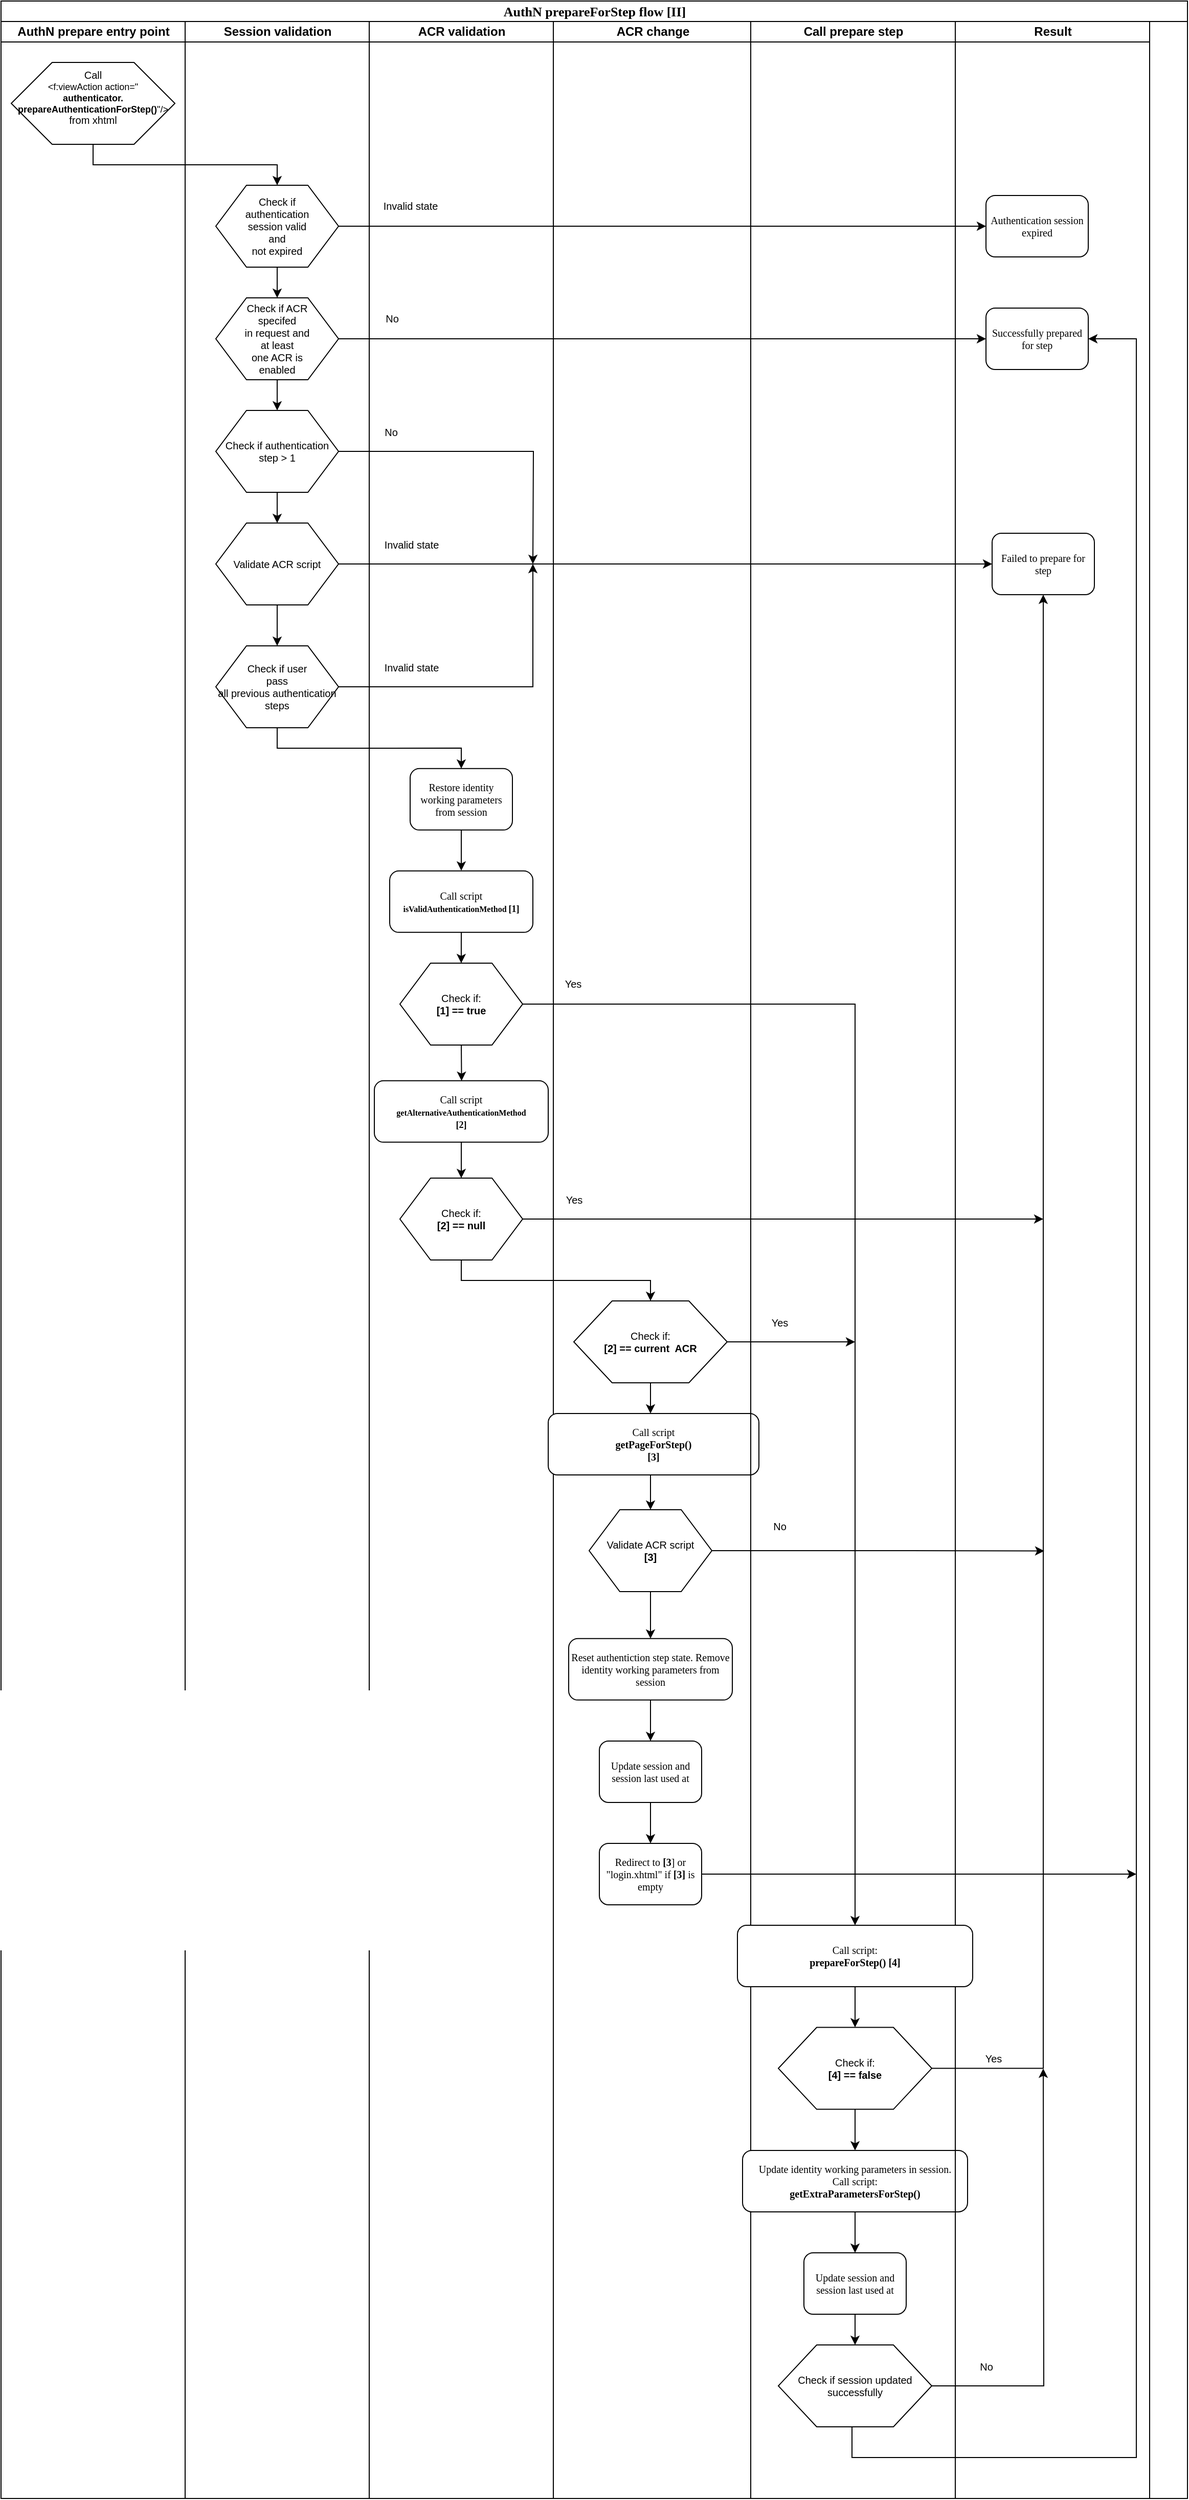 <mxfile version="12.1.3" type="device" pages="1"><diagram name="Page-1" id="74e2e168-ea6b-b213-b513-2b3c1d86103e"><mxGraphModel dx="1894" dy="1021" grid="1" gridSize="10" guides="1" tooltips="1" connect="1" arrows="1" fold="1" page="1" pageScale="1" pageWidth="1169" pageHeight="827" background="#ffffff" math="0" shadow="0"><root><mxCell id="0"/><mxCell id="1" parent="0"/><mxCell id="77e6c97f196da883-1" value="&lt;font style=&quot;font-size: 13px&quot;&gt;AuthN prepareForStep flow [I&lt;/font&gt;&lt;font style=&quot;font-size: 13px&quot;&gt;&lt;font style=&quot;font-size: 13px&quot;&gt;I&lt;/font&gt;]&lt;/font&gt;" style="swimlane;html=1;childLayout=stackLayout;startSize=20;rounded=0;shadow=0;labelBackgroundColor=none;strokeColor=#000000;strokeWidth=1;fillColor=#ffffff;fontFamily=Verdana;fontSize=8;fontColor=#000000;align=center;" parent="1" vertex="1"><mxGeometry x="70" y="40" width="1160" height="2440" as="geometry"/></mxCell><mxCell id="77e6c97f196da883-3" value="AuthN prepare entry point" style="swimlane;html=1;startSize=20;" parent="77e6c97f196da883-1" vertex="1"><mxGeometry y="20" width="180" height="2420" as="geometry"/></mxCell><mxCell id="zwd8BJv7QYBJ5G_JEfMP-125" value="&lt;div style=&quot;font-size: 9px&quot;&gt;&lt;br style=&quot;font-size: 9px&quot;&gt;&lt;/div&gt;&lt;div style=&quot;font-size: 10px&quot;&gt;&lt;font style=&quot;font-size: 10px&quot;&gt;Call&lt;br&gt;&lt;/font&gt;&lt;/div&gt;&lt;div&gt;&lt;font style=&quot;font-size: 9px&quot;&gt;&amp;lt;f:viewAction action=&quot;&lt;/font&gt;&lt;font style=&quot;font-size: 9px&quot;&gt;&lt;br style=&quot;font-size: 9px&quot;&gt;&lt;/font&gt;&lt;/div&gt;&lt;div style=&quot;font-size: 9px&quot;&gt;&lt;font style=&quot;font-size: 9px&quot;&gt;&lt;b style=&quot;font-size: 9px&quot;&gt;authenticator.&lt;/b&gt;&lt;/font&gt;&lt;/div&gt;&lt;div style=&quot;font-size: 9px&quot;&gt;&lt;b style=&quot;font-size: 9px&quot;&gt;prepareAuthenticationForStep()&lt;/b&gt;&lt;span style=&quot;font-size: 9px&quot;&gt;&quot;/&amp;gt;&lt;/span&gt;&lt;b style=&quot;font-size: 9px&quot;&gt;&lt;br&gt;&lt;/b&gt;&lt;/div&gt;&lt;div style=&quot;font-size: 9px&quot;&gt;&lt;font size=&quot;1&quot;&gt;&lt;span&gt;from xhtml&lt;/span&gt;&lt;/font&gt;&lt;/div&gt;&lt;div style=&quot;font-size: 9px&quot;&gt;&lt;b style=&quot;font-size: 9px&quot;&gt;&lt;br style=&quot;font-size: 9px&quot;&gt;&lt;/b&gt;&lt;/div&gt;&lt;div style=&quot;font-size: 9px&quot;&gt;&lt;br style=&quot;font-size: 9px&quot;&gt;&lt;/div&gt;" style="shape=hexagon;perimeter=hexagonPerimeter2;whiteSpace=wrap;html=1;fontSize=9;" parent="77e6c97f196da883-3" vertex="1"><mxGeometry x="10" y="40" width="160" height="80" as="geometry"/></mxCell><mxCell id="77e6c97f196da883-4" value="Session validation" style="swimlane;html=1;startSize=20;fontSize=12;" parent="77e6c97f196da883-1" vertex="1"><mxGeometry x="180" y="20" width="180" height="2420" as="geometry"/></mxCell><mxCell id="zwd8BJv7QYBJ5G_JEfMP-25" value="&lt;div&gt;Check if&lt;/div&gt;&lt;div&gt;authentication&lt;/div&gt;&lt;div&gt;session valid&lt;/div&gt;&lt;div&gt;and&lt;/div&gt;&lt;div&gt;not expired&lt;br&gt;&lt;/div&gt;" style="shape=hexagon;perimeter=hexagonPerimeter2;whiteSpace=wrap;html=1;fontSize=10;" parent="77e6c97f196da883-4" vertex="1"><mxGeometry x="30" y="160" width="120" height="80" as="geometry"/></mxCell><mxCell id="zwd8BJv7QYBJ5G_JEfMP-28" value="&lt;div&gt;Check if user&lt;/div&gt;&lt;div&gt;pass&lt;/div&gt;&lt;div&gt;all previous authentication&lt;/div&gt;&lt;div&gt;steps&lt;br&gt;&lt;/div&gt;" style="shape=hexagon;perimeter=hexagonPerimeter2;whiteSpace=wrap;html=1;fontSize=10;" parent="77e6c97f196da883-4" vertex="1"><mxGeometry x="30" y="610" width="120" height="80" as="geometry"/></mxCell><mxCell id="FRQtTOnbaefoyQom3xY9-1" style="edgeStyle=orthogonalEdgeStyle;rounded=0;orthogonalLoop=1;jettySize=auto;html=1;exitX=0.5;exitY=1;exitDx=0;exitDy=0;fontSize=10;" edge="1" parent="77e6c97f196da883-4" source="zwd8BJv7QYBJ5G_JEfMP-25"><mxGeometry relative="1" as="geometry"><mxPoint x="340.286" y="300.143" as="sourcePoint"/><mxPoint x="90" y="270" as="targetPoint"/></mxGeometry></mxCell><mxCell id="FRQtTOnbaefoyQom3xY9-2" style="edgeStyle=orthogonalEdgeStyle;rounded=0;orthogonalLoop=1;jettySize=auto;html=1;exitX=0.5;exitY=1;exitDx=0;exitDy=0;entryX=0.5;entryY=0;entryDx=0;entryDy=0;fontSize=9;" edge="1" parent="77e6c97f196da883-4" source="zwd8BJv7QYBJ5G_JEfMP-3" target="FRQtTOnbaefoyQom3xY9-3"><mxGeometry relative="1" as="geometry"/></mxCell><mxCell id="zwd8BJv7QYBJ5G_JEfMP-3" value="&lt;div style=&quot;font-size: 10px&quot;&gt;&lt;font style=&quot;font-size: 10px&quot;&gt;Check if ACR&lt;/font&gt;&lt;/div&gt;&lt;div style=&quot;font-size: 10px&quot;&gt;&lt;font style=&quot;font-size: 10px&quot;&gt;specifed&lt;/font&gt;&lt;/div&gt;&lt;div style=&quot;font-size: 10px&quot;&gt;&lt;font style=&quot;font-size: 10px&quot;&gt;in request and&lt;/font&gt;&lt;/div&gt;&lt;div style=&quot;font-size: 10px&quot;&gt;&lt;font style=&quot;font-size: 10px&quot;&gt;at least&lt;/font&gt;&lt;div&gt;one ACR is&lt;br&gt;&lt;/div&gt;enabled&lt;/div&gt;" style="shape=hexagon;perimeter=hexagonPerimeter2;whiteSpace=wrap;html=1;fontSize=10;" parent="77e6c97f196da883-4" vertex="1"><mxGeometry x="30" y="270" width="120" height="80" as="geometry"/></mxCell><mxCell id="zwd8BJv7QYBJ5G_JEfMP-34" value="Validate ACR script" style="shape=hexagon;perimeter=hexagonPerimeter2;whiteSpace=wrap;html=1;fontSize=10;" parent="77e6c97f196da883-4" vertex="1"><mxGeometry x="30" y="490" width="120" height="80" as="geometry"/></mxCell><mxCell id="zwd8BJv7QYBJ5G_JEfMP-29" style="edgeStyle=orthogonalEdgeStyle;rounded=0;orthogonalLoop=1;jettySize=auto;html=1;exitX=0.5;exitY=1;exitDx=0;exitDy=0;entryX=0.5;entryY=0;entryDx=0;entryDy=0;fontSize=10;" parent="77e6c97f196da883-4" source="zwd8BJv7QYBJ5G_JEfMP-34" target="zwd8BJv7QYBJ5G_JEfMP-28" edge="1"><mxGeometry relative="1" as="geometry"/></mxCell><mxCell id="FRQtTOnbaefoyQom3xY9-10" style="edgeStyle=orthogonalEdgeStyle;rounded=0;orthogonalLoop=1;jettySize=auto;html=1;exitX=0.5;exitY=1;exitDx=0;exitDy=0;entryX=0.5;entryY=0;entryDx=0;entryDy=0;fontSize=9;" edge="1" parent="77e6c97f196da883-4" source="FRQtTOnbaefoyQom3xY9-3" target="zwd8BJv7QYBJ5G_JEfMP-34"><mxGeometry relative="1" as="geometry"/></mxCell><mxCell id="FRQtTOnbaefoyQom3xY9-3" value="Check if authentication step &amp;gt; 1" style="shape=hexagon;perimeter=hexagonPerimeter2;whiteSpace=wrap;html=1;fontSize=10;" vertex="1" parent="77e6c97f196da883-4"><mxGeometry x="30" y="380" width="120" height="80" as="geometry"/></mxCell><mxCell id="77e6c97f196da883-5" value="ACR validation" style="swimlane;html=1;startSize=20;" parent="77e6c97f196da883-1" vertex="1"><mxGeometry x="360" y="20" width="180" height="2420" as="geometry"/></mxCell><mxCell id="zwd8BJv7QYBJ5G_JEfMP-49" style="edgeStyle=orthogonalEdgeStyle;rounded=0;orthogonalLoop=1;jettySize=auto;html=1;exitX=0.5;exitY=1;exitDx=0;exitDy=0;entryX=0.5;entryY=0;entryDx=0;entryDy=0;fontSize=12;" parent="77e6c97f196da883-5" source="zwd8BJv7QYBJ5G_JEfMP-45" edge="1"><mxGeometry relative="1" as="geometry"><mxPoint x="90" y="829.588" as="targetPoint"/></mxGeometry></mxCell><mxCell id="zwd8BJv7QYBJ5G_JEfMP-45" value="Restore identity working parameters from session" style="rounded=1;whiteSpace=wrap;html=1;shadow=0;labelBackgroundColor=none;strokeColor=#000000;strokeWidth=1;fillColor=#ffffff;fontFamily=Verdana;fontSize=10;fontColor=#000000;align=center;" parent="77e6c97f196da883-5" vertex="1"><mxGeometry x="40" y="729.929" width="100" height="60" as="geometry"/></mxCell><mxCell id="zwd8BJv7QYBJ5G_JEfMP-53" style="edgeStyle=orthogonalEdgeStyle;rounded=0;orthogonalLoop=1;jettySize=auto;html=1;exitX=0.5;exitY=1;exitDx=0;exitDy=0;entryX=0.5;entryY=0;entryDx=0;entryDy=0;fontSize=12;" parent="77e6c97f196da883-5" source="zwd8BJv7QYBJ5G_JEfMP-51" edge="1"><mxGeometry relative="1" as="geometry"><mxPoint x="89.952" y="920" as="targetPoint"/></mxGeometry></mxCell><mxCell id="zwd8BJv7QYBJ5G_JEfMP-51" value="Call script &lt;b style=&quot;font-size: 9px&quot;&gt;&lt;font style=&quot;font-size: 8px&quot;&gt;isValidAuthenticationMethod &lt;/font&gt;[1]&lt;br&gt;&lt;/b&gt;" style="rounded=1;whiteSpace=wrap;html=1;shadow=0;labelBackgroundColor=none;strokeColor=#000000;strokeWidth=1;fillColor=#ffffff;fontFamily=Verdana;fontSize=10;fontColor=#000000;align=center;" parent="77e6c97f196da883-5" vertex="1"><mxGeometry x="20" y="829.929" width="140" height="60" as="geometry"/></mxCell><mxCell id="zwd8BJv7QYBJ5G_JEfMP-60" style="edgeStyle=orthogonalEdgeStyle;rounded=0;orthogonalLoop=1;jettySize=auto;html=1;exitX=0.5;exitY=1;exitDx=0;exitDy=0;entryX=0.5;entryY=0;entryDx=0;entryDy=0;fontSize=12;" parent="77e6c97f196da883-5" source="zwd8BJv7QYBJ5G_JEfMP-55" edge="1"><mxGeometry relative="1" as="geometry"><mxPoint x="90.286" y="1035" as="targetPoint"/></mxGeometry></mxCell><mxCell id="zwd8BJv7QYBJ5G_JEfMP-55" value="&lt;div&gt;Check if:&lt;/div&gt;&lt;div&gt;&lt;b&gt;[1] == true&lt;/b&gt;&lt;/div&gt;" style="shape=hexagon;perimeter=hexagonPerimeter2;whiteSpace=wrap;html=1;fontSize=10;" parent="77e6c97f196da883-5" vertex="1"><mxGeometry x="30" y="920" width="120" height="80" as="geometry"/></mxCell><mxCell id="zwd8BJv7QYBJ5G_JEfMP-59" value="&lt;div&gt;Check if:&lt;/div&gt;&lt;b&gt;[2] == null&lt;br&gt;&lt;/b&gt;" style="shape=hexagon;perimeter=hexagonPerimeter2;whiteSpace=wrap;html=1;fontSize=10;" parent="77e6c97f196da883-5" vertex="1"><mxGeometry x="30" y="1130" width="120" height="80" as="geometry"/></mxCell><mxCell id="FRQtTOnbaefoyQom3xY9-13" style="edgeStyle=orthogonalEdgeStyle;rounded=0;orthogonalLoop=1;jettySize=auto;html=1;exitX=0.5;exitY=1;exitDx=0;exitDy=0;entryX=0.5;entryY=0;entryDx=0;entryDy=0;fontSize=9;" edge="1" parent="77e6c97f196da883-5" source="FRQtTOnbaefoyQom3xY9-12" target="zwd8BJv7QYBJ5G_JEfMP-59"><mxGeometry relative="1" as="geometry"/></mxCell><mxCell id="FRQtTOnbaefoyQom3xY9-12" value="&lt;div&gt;Call script &lt;b style=&quot;font-size: 9px&quot;&gt;&lt;font style=&quot;font-size: 8px&quot;&gt;getAlternativeAuthenticationMethod&lt;/font&gt;&lt;/b&gt;&lt;/div&gt;&lt;div&gt;&lt;b style=&quot;font-size: 9px&quot;&gt;[2]&lt;/b&gt;&lt;/div&gt;" style="rounded=1;whiteSpace=wrap;html=1;shadow=0;labelBackgroundColor=none;strokeColor=#000000;strokeWidth=1;fillColor=#ffffff;fontFamily=Verdana;fontSize=10;fontColor=#000000;align=center;" vertex="1" parent="77e6c97f196da883-5"><mxGeometry x="5" y="1034.929" width="170" height="60" as="geometry"/></mxCell><mxCell id="77e6c97f196da883-6" value="ACR change" style="swimlane;html=1;startSize=20;" parent="77e6c97f196da883-1" vertex="1"><mxGeometry x="540" y="20" width="193" height="2420" as="geometry"/></mxCell><mxCell id="FRQtTOnbaefoyQom3xY9-32" style="edgeStyle=orthogonalEdgeStyle;rounded=0;orthogonalLoop=1;jettySize=auto;html=1;exitX=0.5;exitY=1;exitDx=0;exitDy=0;entryX=0.5;entryY=0;entryDx=0;entryDy=0;fontSize=10;" edge="1" parent="77e6c97f196da883-6"><mxGeometry relative="1" as="geometry"><mxPoint x="92" y="1330" as="sourcePoint"/><mxPoint x="95" y="1360" as="targetPoint"/></mxGeometry></mxCell><mxCell id="zwd8BJv7QYBJ5G_JEfMP-66" value="&lt;div&gt;Check if:&lt;/div&gt;&lt;b&gt;[2] == current&amp;nbsp; ACR&lt;/b&gt;" style="shape=hexagon;perimeter=hexagonPerimeter2;whiteSpace=wrap;html=1;fontSize=10;" parent="77e6c97f196da883-6" vertex="1"><mxGeometry x="20" y="1250" width="150" height="80" as="geometry"/></mxCell><mxCell id="FRQtTOnbaefoyQom3xY9-33" style="edgeStyle=orthogonalEdgeStyle;rounded=0;orthogonalLoop=1;jettySize=auto;html=1;exitX=0.5;exitY=1;exitDx=0;exitDy=0;entryX=0.5;entryY=0;entryDx=0;entryDy=0;fontSize=10;" edge="1" parent="77e6c97f196da883-6" source="zwd8BJv7QYBJ5G_JEfMP-98" target="FRQtTOnbaefoyQom3xY9-29"><mxGeometry relative="1" as="geometry"/></mxCell><mxCell id="zwd8BJv7QYBJ5G_JEfMP-98" value="&lt;div&gt;Call script&lt;/div&gt;&lt;div&gt;&lt;b&gt;&lt;font style=&quot;font-size: 10px&quot;&gt;getPageForStep()&lt;/font&gt;&lt;/b&gt;&lt;/div&gt;&lt;div&gt;&lt;b&gt;&lt;font style=&quot;font-size: 10px&quot;&gt;[3]&lt;/font&gt;&lt;/b&gt;&lt;br&gt;&lt;/div&gt;" style="rounded=1;whiteSpace=wrap;html=1;shadow=0;labelBackgroundColor=none;strokeColor=#000000;strokeWidth=1;fillColor=#ffffff;fontFamily=Verdana;fontSize=10;fontColor=#000000;align=center;" parent="77e6c97f196da883-6" vertex="1"><mxGeometry x="-5" y="1360" width="206" height="60" as="geometry"/></mxCell><mxCell id="FRQtTOnbaefoyQom3xY9-35" style="edgeStyle=orthogonalEdgeStyle;rounded=0;orthogonalLoop=1;jettySize=auto;html=1;exitX=0.5;exitY=1;exitDx=0;exitDy=0;fontSize=10;" edge="1" parent="77e6c97f196da883-6" source="FRQtTOnbaefoyQom3xY9-29" target="FRQtTOnbaefoyQom3xY9-34"><mxGeometry relative="1" as="geometry"/></mxCell><mxCell id="FRQtTOnbaefoyQom3xY9-29" value="&lt;div&gt;Validate ACR script&lt;/div&gt;&lt;div&gt;&lt;b&gt;[3]&lt;/b&gt;&lt;br&gt;&lt;/div&gt;" style="shape=hexagon;perimeter=hexagonPerimeter2;whiteSpace=wrap;html=1;fontSize=10;" vertex="1" parent="77e6c97f196da883-6"><mxGeometry x="35" y="1454" width="120" height="80" as="geometry"/></mxCell><mxCell id="FRQtTOnbaefoyQom3xY9-38" style="edgeStyle=orthogonalEdgeStyle;rounded=0;orthogonalLoop=1;jettySize=auto;html=1;exitX=0.5;exitY=1;exitDx=0;exitDy=0;entryX=0.5;entryY=0;entryDx=0;entryDy=0;fontSize=10;" edge="1" parent="77e6c97f196da883-6" source="FRQtTOnbaefoyQom3xY9-34" target="FRQtTOnbaefoyQom3xY9-36"><mxGeometry relative="1" as="geometry"/></mxCell><mxCell id="FRQtTOnbaefoyQom3xY9-34" value="Reset authentiction step state. Remove identity working parameters from session" style="rounded=1;whiteSpace=wrap;html=1;shadow=0;labelBackgroundColor=none;strokeColor=#000000;strokeWidth=1;fillColor=#ffffff;fontFamily=Verdana;fontSize=10;fontColor=#000000;align=center;" vertex="1" parent="77e6c97f196da883-6"><mxGeometry x="15" y="1579.929" width="160" height="60" as="geometry"/></mxCell><mxCell id="FRQtTOnbaefoyQom3xY9-50" style="edgeStyle=orthogonalEdgeStyle;rounded=0;orthogonalLoop=1;jettySize=auto;html=1;exitX=0.5;exitY=1;exitDx=0;exitDy=0;fontSize=10;" edge="1" parent="77e6c97f196da883-6" source="FRQtTOnbaefoyQom3xY9-36" target="FRQtTOnbaefoyQom3xY9-49"><mxGeometry relative="1" as="geometry"/></mxCell><mxCell id="FRQtTOnbaefoyQom3xY9-36" value="Update session and session last used at" style="rounded=1;whiteSpace=wrap;html=1;shadow=0;labelBackgroundColor=none;strokeColor=#000000;strokeWidth=1;fillColor=#ffffff;fontFamily=Verdana;fontSize=10;fontColor=#000000;align=center;" vertex="1" parent="77e6c97f196da883-6"><mxGeometry x="45" y="1680" width="100" height="60" as="geometry"/></mxCell><mxCell id="FRQtTOnbaefoyQom3xY9-49" value="Redirect to &lt;b&gt;[3&lt;/b&gt;] or &quot;login.xhtml&quot; if &lt;b&gt;[3]&lt;/b&gt; is empty" style="rounded=1;whiteSpace=wrap;html=1;shadow=0;labelBackgroundColor=none;strokeColor=#000000;strokeWidth=1;fillColor=#ffffff;fontFamily=Verdana;fontSize=10;fontColor=#000000;align=center;" vertex="1" parent="77e6c97f196da883-6"><mxGeometry x="45" y="1780" width="100" height="60" as="geometry"/></mxCell><mxCell id="zwd8BJv7QYBJ5G_JEfMP-32" style="edgeStyle=orthogonalEdgeStyle;rounded=0;orthogonalLoop=1;jettySize=auto;html=1;exitX=1;exitY=0.5;exitDx=0;exitDy=0;fontSize=10;" parent="77e6c97f196da883-1" source="zwd8BJv7QYBJ5G_JEfMP-28" edge="1"><mxGeometry relative="1" as="geometry"><mxPoint x="520" y="550" as="targetPoint"/><Array as="points"><mxPoint x="520" y="670"/></Array></mxGeometry></mxCell><mxCell id="zwd8BJv7QYBJ5G_JEfMP-33" value="Invalid state" style="text;html=1;resizable=0;points=[];align=center;verticalAlign=middle;labelBackgroundColor=#ffffff;fontSize=10;" parent="zwd8BJv7QYBJ5G_JEfMP-32" vertex="1" connectable="0"><mxGeometry x="-0.695" y="2" relative="1" as="geometry"><mxPoint x="23" y="-17.5" as="offset"/></mxGeometry></mxCell><mxCell id="zwd8BJv7QYBJ5G_JEfMP-44" value="No" style="text;html=1;resizable=0;points=[];align=center;verticalAlign=middle;labelBackgroundColor=#ffffff;fontSize=10;" parent="zwd8BJv7QYBJ5G_JEfMP-32" vertex="1" connectable="0"><mxGeometry x="-0.695" y="2" relative="1" as="geometry"><mxPoint x="3" y="-247.5" as="offset"/></mxGeometry></mxCell><mxCell id="FRQtTOnbaefoyQom3xY9-53" value="Invalid state" style="text;html=1;resizable=0;points=[];align=center;verticalAlign=middle;labelBackgroundColor=#ffffff;fontSize=10;" vertex="1" connectable="0" parent="zwd8BJv7QYBJ5G_JEfMP-32"><mxGeometry x="-0.695" y="2" relative="1" as="geometry"><mxPoint x="23" y="-137.5" as="offset"/></mxGeometry></mxCell><mxCell id="zwd8BJv7QYBJ5G_JEfMP-26" style="edgeStyle=orthogonalEdgeStyle;rounded=0;orthogonalLoop=1;jettySize=auto;html=1;fontSize=10;entryX=0;entryY=0.5;entryDx=0;entryDy=0;exitX=1;exitY=0.5;exitDx=0;exitDy=0;" parent="77e6c97f196da883-1" source="zwd8BJv7QYBJ5G_JEfMP-25" target="zwd8BJv7QYBJ5G_JEfMP-86" edge="1"><mxGeometry relative="1" as="geometry"><mxPoint x="910" y="418.833" as="targetPoint"/><Array as="points"/><mxPoint x="430" y="290" as="sourcePoint"/></mxGeometry></mxCell><mxCell id="zwd8BJv7QYBJ5G_JEfMP-27" value="Invalid state" style="text;html=1;resizable=0;points=[];align=center;verticalAlign=middle;labelBackgroundColor=#ffffff;fontSize=10;" parent="zwd8BJv7QYBJ5G_JEfMP-26" vertex="1" connectable="0"><mxGeometry x="-0.643" y="-1" relative="1" as="geometry"><mxPoint x="-43" y="-21" as="offset"/></mxGeometry></mxCell><mxCell id="zwd8BJv7QYBJ5G_JEfMP-46" style="edgeStyle=orthogonalEdgeStyle;rounded=0;orthogonalLoop=1;jettySize=auto;html=1;exitX=0.5;exitY=1;exitDx=0;exitDy=0;entryX=0.5;entryY=0;entryDx=0;entryDy=0;fontSize=12;" parent="77e6c97f196da883-1" source="zwd8BJv7QYBJ5G_JEfMP-28" target="zwd8BJv7QYBJ5G_JEfMP-45" edge="1"><mxGeometry relative="1" as="geometry"/></mxCell><mxCell id="zwd8BJv7QYBJ5G_JEfMP-13" value="No" style="edgeStyle=orthogonalEdgeStyle;rounded=0;orthogonalLoop=1;jettySize=auto;html=1;fontSize=10;exitX=1;exitY=0.5;exitDx=0;exitDy=0;entryX=0;entryY=0.5;entryDx=0;entryDy=0;" parent="77e6c97f196da883-1" edge="1" target="zwd8BJv7QYBJ5G_JEfMP-88" source="zwd8BJv7QYBJ5G_JEfMP-3"><mxGeometry x="-0.836" y="20" relative="1" as="geometry"><mxPoint x="490" y="280" as="sourcePoint"/><mxPoint x="940" y="330" as="targetPoint"/><mxPoint as="offset"/></mxGeometry></mxCell><mxCell id="zwd8BJv7QYBJ5G_JEfMP-127" style="edgeStyle=orthogonalEdgeStyle;rounded=0;orthogonalLoop=1;jettySize=auto;html=1;exitX=0.5;exitY=1;exitDx=0;exitDy=0;fontSize=12;entryX=0.5;entryY=0;entryDx=0;entryDy=0;" parent="77e6c97f196da883-1" source="zwd8BJv7QYBJ5G_JEfMP-125" target="zwd8BJv7QYBJ5G_JEfMP-25" edge="1"><mxGeometry relative="1" as="geometry"><mxPoint x="250" y="150" as="targetPoint"/></mxGeometry></mxCell><mxCell id="FRQtTOnbaefoyQom3xY9-9" style="edgeStyle=orthogonalEdgeStyle;rounded=0;orthogonalLoop=1;jettySize=auto;html=1;exitX=1;exitY=0.5;exitDx=0;exitDy=0;fontSize=9;" edge="1" parent="77e6c97f196da883-1" source="FRQtTOnbaefoyQom3xY9-3"><mxGeometry relative="1" as="geometry"><mxPoint x="520" y="550" as="targetPoint"/></mxGeometry></mxCell><mxCell id="FRQtTOnbaefoyQom3xY9-11" style="edgeStyle=orthogonalEdgeStyle;rounded=0;orthogonalLoop=1;jettySize=auto;html=1;exitX=1;exitY=0.5;exitDx=0;exitDy=0;fontSize=9;entryX=0;entryY=0.5;entryDx=0;entryDy=0;" edge="1" parent="77e6c97f196da883-1" source="zwd8BJv7QYBJ5G_JEfMP-34" target="zwd8BJv7QYBJ5G_JEfMP-87"><mxGeometry relative="1" as="geometry"><mxPoint x="730" y="520" as="targetPoint"/></mxGeometry></mxCell><mxCell id="77e6c97f196da883-7" value="Call prepare step" style="swimlane;html=1;startSize=20;" parent="77e6c97f196da883-1" vertex="1"><mxGeometry x="733" y="20" width="200" height="2420" as="geometry"/></mxCell><mxCell id="FRQtTOnbaefoyQom3xY9-43" style="edgeStyle=orthogonalEdgeStyle;rounded=0;orthogonalLoop=1;jettySize=auto;html=1;exitX=0.5;exitY=1;exitDx=0;exitDy=0;entryX=0.5;entryY=0;entryDx=0;entryDy=0;fontSize=10;" edge="1" parent="77e6c97f196da883-7" source="zwd8BJv7QYBJ5G_JEfMP-103" target="FRQtTOnbaefoyQom3xY9-42"><mxGeometry relative="1" as="geometry"/></mxCell><mxCell id="zwd8BJv7QYBJ5G_JEfMP-103" value="&lt;div&gt;Update identity working parameters in session.&lt;/div&gt;&lt;div&gt;Call script:&lt;/div&gt;&lt;div&gt;&lt;b&gt;getExtraParametersForStep()&lt;/b&gt;&lt;br&gt;&lt;/div&gt;" style="rounded=1;whiteSpace=wrap;html=1;shadow=0;labelBackgroundColor=none;strokeColor=#000000;strokeWidth=1;fillColor=#ffffff;fontFamily=Verdana;fontSize=10;fontColor=#000000;align=center;" parent="77e6c97f196da883-7" vertex="1"><mxGeometry x="-8" y="2080" width="220" height="60" as="geometry"/></mxCell><mxCell id="FRQtTOnbaefoyQom3xY9-26" style="edgeStyle=orthogonalEdgeStyle;rounded=0;orthogonalLoop=1;jettySize=auto;html=1;exitX=0.5;exitY=1;exitDx=0;exitDy=0;entryX=0.5;entryY=0;entryDx=0;entryDy=0;fontSize=10;" edge="1" parent="77e6c97f196da883-7" source="FRQtTOnbaefoyQom3xY9-22" target="zwd8BJv7QYBJ5G_JEfMP-103"><mxGeometry relative="1" as="geometry"/></mxCell><mxCell id="FRQtTOnbaefoyQom3xY9-22" value="&lt;div&gt;Check if:&lt;/div&gt;&lt;div&gt;&lt;b&gt;&lt;span&gt;[4] == false&lt;/span&gt;&lt;br&gt;&lt;/b&gt;&lt;/div&gt;" style="shape=hexagon;perimeter=hexagonPerimeter2;whiteSpace=wrap;html=1;fontSize=10;fontStyle=0" vertex="1" parent="77e6c97f196da883-7"><mxGeometry x="27" y="1959.8" width="150" height="80" as="geometry"/></mxCell><mxCell id="FRQtTOnbaefoyQom3xY9-41" value="&lt;div&gt;Check if session updated successfully&lt;br&gt;&lt;/div&gt;" style="shape=hexagon;perimeter=hexagonPerimeter2;whiteSpace=wrap;html=1;fontSize=10;" vertex="1" parent="77e6c97f196da883-7"><mxGeometry x="27" y="2270" width="150" height="80" as="geometry"/></mxCell><mxCell id="FRQtTOnbaefoyQom3xY9-44" style="edgeStyle=orthogonalEdgeStyle;rounded=0;orthogonalLoop=1;jettySize=auto;html=1;exitX=0.5;exitY=1;exitDx=0;exitDy=0;entryX=0.5;entryY=0;entryDx=0;entryDy=0;fontSize=10;" edge="1" parent="77e6c97f196da883-7" source="FRQtTOnbaefoyQom3xY9-42" target="FRQtTOnbaefoyQom3xY9-41"><mxGeometry relative="1" as="geometry"/></mxCell><mxCell id="FRQtTOnbaefoyQom3xY9-42" value="Update session and session last used at" style="rounded=1;whiteSpace=wrap;html=1;shadow=0;labelBackgroundColor=none;strokeColor=#000000;strokeWidth=1;fillColor=#ffffff;fontFamily=Verdana;fontSize=10;fontColor=#000000;align=center;" vertex="1" parent="77e6c97f196da883-7"><mxGeometry x="52" y="2180" width="100" height="60" as="geometry"/></mxCell><mxCell id="zwd8BJv7QYBJ5G_JEfMP-85" value="Result" style="swimlane;html=1;startSize=20;" parent="77e6c97f196da883-1" vertex="1"><mxGeometry x="933" y="20" width="190" height="2420" as="geometry"/></mxCell><mxCell id="zwd8BJv7QYBJ5G_JEfMP-86" value="Authentication session expired" style="rounded=1;whiteSpace=wrap;html=1;shadow=0;labelBackgroundColor=none;strokeColor=#000000;strokeWidth=1;fillColor=#ffffff;fontFamily=Verdana;fontSize=10;fontColor=#000000;align=center;" parent="zwd8BJv7QYBJ5G_JEfMP-85" vertex="1"><mxGeometry x="30" y="170" width="100" height="60" as="geometry"/></mxCell><mxCell id="zwd8BJv7QYBJ5G_JEfMP-87" value="Failed to prepare for step " style="rounded=1;whiteSpace=wrap;html=1;shadow=0;labelBackgroundColor=none;strokeColor=#000000;strokeWidth=1;fillColor=#ffffff;fontFamily=Verdana;fontSize=10;fontColor=#000000;align=center;" parent="zwd8BJv7QYBJ5G_JEfMP-85" vertex="1"><mxGeometry x="36" y="500" width="100" height="60" as="geometry"/></mxCell><mxCell id="zwd8BJv7QYBJ5G_JEfMP-88" value="Successfully prepared for step " style="rounded=1;whiteSpace=wrap;html=1;shadow=0;labelBackgroundColor=none;strokeColor=#000000;strokeWidth=1;fillColor=#ffffff;fontFamily=Verdana;fontSize=10;fontColor=#000000;align=center;" parent="zwd8BJv7QYBJ5G_JEfMP-85" vertex="1"><mxGeometry x="30" y="280" width="100" height="60" as="geometry"/></mxCell><mxCell id="FRQtTOnbaefoyQom3xY9-15" style="edgeStyle=orthogonalEdgeStyle;rounded=0;orthogonalLoop=1;jettySize=auto;html=1;exitX=0.5;exitY=1;exitDx=0;exitDy=0;fontSize=9;entryX=0.5;entryY=0;entryDx=0;entryDy=0;" edge="1" parent="77e6c97f196da883-1" source="zwd8BJv7QYBJ5G_JEfMP-59" target="zwd8BJv7QYBJ5G_JEfMP-66"><mxGeometry relative="1" as="geometry"><mxPoint x="630" y="1280" as="targetPoint"/></mxGeometry></mxCell><mxCell id="FRQtTOnbaefoyQom3xY9-19" style="edgeStyle=orthogonalEdgeStyle;rounded=0;orthogonalLoop=1;jettySize=auto;html=1;exitX=1;exitY=0.5;exitDx=0;exitDy=0;fontSize=9;" edge="1" parent="77e6c97f196da883-1" source="zwd8BJv7QYBJ5G_JEfMP-59"><mxGeometry relative="1" as="geometry"><mxPoint x="1019" y="1190" as="targetPoint"/></mxGeometry></mxCell><mxCell id="FRQtTOnbaefoyQom3xY9-20" value="Yes" style="text;html=1;resizable=0;points=[];align=center;verticalAlign=middle;labelBackgroundColor=#ffffff;fontSize=10;" vertex="1" connectable="0" parent="FRQtTOnbaefoyQom3xY9-19"><mxGeometry x="-0.84" y="2" relative="1" as="geometry"><mxPoint x="9" y="-17.5" as="offset"/></mxGeometry></mxCell><mxCell id="FRQtTOnbaefoyQom3xY9-24" style="edgeStyle=orthogonalEdgeStyle;rounded=0;orthogonalLoop=1;jettySize=auto;html=1;exitX=1;exitY=0.5;exitDx=0;exitDy=0;entryX=0.5;entryY=1;entryDx=0;entryDy=0;fontSize=10;" edge="1" parent="77e6c97f196da883-1" source="FRQtTOnbaefoyQom3xY9-22" target="zwd8BJv7QYBJ5G_JEfMP-87"><mxGeometry relative="1" as="geometry"/></mxCell><mxCell id="FRQtTOnbaefoyQom3xY9-27" value="Yes" style="text;html=1;resizable=0;points=[];align=center;verticalAlign=middle;labelBackgroundColor=#ffffff;fontSize=10;" vertex="1" connectable="0" parent="FRQtTOnbaefoyQom3xY9-24"><mxGeometry x="-0.922" y="1" relative="1" as="geometry"><mxPoint x="-1" y="-9" as="offset"/></mxGeometry></mxCell><mxCell id="FRQtTOnbaefoyQom3xY9-39" style="edgeStyle=orthogonalEdgeStyle;rounded=0;orthogonalLoop=1;jettySize=auto;html=1;exitX=1;exitY=0.5;exitDx=0;exitDy=0;fontSize=10;" edge="1" parent="77e6c97f196da883-1" source="FRQtTOnbaefoyQom3xY9-49"><mxGeometry relative="1" as="geometry"><mxPoint x="1110" y="1830" as="targetPoint"/></mxGeometry></mxCell><mxCell id="FRQtTOnbaefoyQom3xY9-46" style="edgeStyle=orthogonalEdgeStyle;rounded=0;orthogonalLoop=1;jettySize=auto;html=1;exitX=1;exitY=0.5;exitDx=0;exitDy=0;fontSize=10;" edge="1" parent="77e6c97f196da883-1" source="FRQtTOnbaefoyQom3xY9-41"><mxGeometry relative="1" as="geometry"><mxPoint x="1019" y="2020" as="targetPoint"/></mxGeometry></mxCell><mxCell id="FRQtTOnbaefoyQom3xY9-47" value="No" style="text;html=1;resizable=0;points=[];align=center;verticalAlign=middle;labelBackgroundColor=#ffffff;fontSize=10;" vertex="1" connectable="0" parent="FRQtTOnbaefoyQom3xY9-46"><mxGeometry x="-0.946" y="2" relative="1" as="geometry"><mxPoint x="41" y="-17.5" as="offset"/></mxGeometry></mxCell><mxCell id="FRQtTOnbaefoyQom3xY9-48" style="edgeStyle=orthogonalEdgeStyle;rounded=0;orthogonalLoop=1;jettySize=auto;html=1;exitX=0.5;exitY=1;exitDx=0;exitDy=0;entryX=1;entryY=0.5;entryDx=0;entryDy=0;fontSize=10;" edge="1" parent="77e6c97f196da883-1" source="FRQtTOnbaefoyQom3xY9-41" target="zwd8BJv7QYBJ5G_JEfMP-88"><mxGeometry relative="1" as="geometry"><Array as="points"><mxPoint x="832" y="2370"/><mxPoint x="832" y="2400"/><mxPoint x="1110" y="2400"/><mxPoint x="1110" y="330"/></Array></mxGeometry></mxCell><mxCell id="FRQtTOnbaefoyQom3xY9-23" style="edgeStyle=orthogonalEdgeStyle;rounded=0;orthogonalLoop=1;jettySize=auto;html=1;exitX=0.5;exitY=1;exitDx=0;exitDy=0;entryX=0.5;entryY=0;entryDx=0;entryDy=0;fontSize=10;" edge="1" parent="1" source="zwd8BJv7QYBJ5G_JEfMP-63" target="FRQtTOnbaefoyQom3xY9-22"><mxGeometry relative="1" as="geometry"/></mxCell><mxCell id="zwd8BJv7QYBJ5G_JEfMP-63" value="Call script:&lt;div&gt;&lt;b&gt;prepareForStep() [4]&lt;br&gt;&lt;/b&gt;&lt;/div&gt;" style="rounded=1;whiteSpace=wrap;html=1;shadow=0;labelBackgroundColor=none;strokeColor=#000000;strokeWidth=1;fillColor=#ffffff;fontFamily=Verdana;fontSize=10;fontColor=#000000;align=center;" parent="1" vertex="1"><mxGeometry x="790" y="1920" width="230" height="60" as="geometry"/></mxCell><mxCell id="FRQtTOnbaefoyQom3xY9-17" style="edgeStyle=orthogonalEdgeStyle;rounded=0;orthogonalLoop=1;jettySize=auto;html=1;exitX=1;exitY=0.5;exitDx=0;exitDy=0;fontSize=12;" edge="1" parent="1" source="zwd8BJv7QYBJ5G_JEfMP-66"><mxGeometry relative="1" as="geometry"><mxPoint x="905" y="1350" as="targetPoint"/><mxPoint x="775" y="1350" as="sourcePoint"/><Array as="points"/></mxGeometry></mxCell><mxCell id="FRQtTOnbaefoyQom3xY9-18" value="Yes" style="text;html=1;resizable=0;points=[];align=center;verticalAlign=middle;labelBackgroundColor=#ffffff;fontSize=10;" vertex="1" connectable="0" parent="FRQtTOnbaefoyQom3xY9-17"><mxGeometry x="-0.601" y="1" relative="1" as="geometry"><mxPoint x="25.5" y="-18.5" as="offset"/></mxGeometry></mxCell><mxCell id="FRQtTOnbaefoyQom3xY9-16" value="Yes" style="edgeStyle=orthogonalEdgeStyle;rounded=0;orthogonalLoop=1;jettySize=auto;html=1;exitX=1;exitY=0.5;exitDx=0;exitDy=0;fontSize=10;entryX=0.5;entryY=0;entryDx=0;entryDy=0;" edge="1" parent="1" source="zwd8BJv7QYBJ5G_JEfMP-55" target="zwd8BJv7QYBJ5G_JEfMP-63"><mxGeometry x="-0.918" y="20" relative="1" as="geometry"><mxPoint x="880" y="1300" as="targetPoint"/><mxPoint x="-1" as="offset"/></mxGeometry></mxCell><mxCell id="FRQtTOnbaefoyQom3xY9-51" style="edgeStyle=orthogonalEdgeStyle;rounded=0;orthogonalLoop=1;jettySize=auto;html=1;exitX=1;exitY=0.5;exitDx=0;exitDy=0;fontSize=10;" edge="1" parent="1" source="FRQtTOnbaefoyQom3xY9-29"><mxGeometry relative="1" as="geometry"><mxPoint x="1090" y="1554.294" as="targetPoint"/></mxGeometry></mxCell><mxCell id="FRQtTOnbaefoyQom3xY9-52" value="No" style="text;html=1;resizable=0;points=[];align=center;verticalAlign=middle;labelBackgroundColor=#ffffff;fontSize=10;" vertex="1" connectable="0" parent="FRQtTOnbaefoyQom3xY9-51"><mxGeometry x="-0.602" y="1" relative="1" as="geometry"><mxPoint x="0.5" y="-23.5" as="offset"/></mxGeometry></mxCell></root></mxGraphModel></diagram></mxfile>